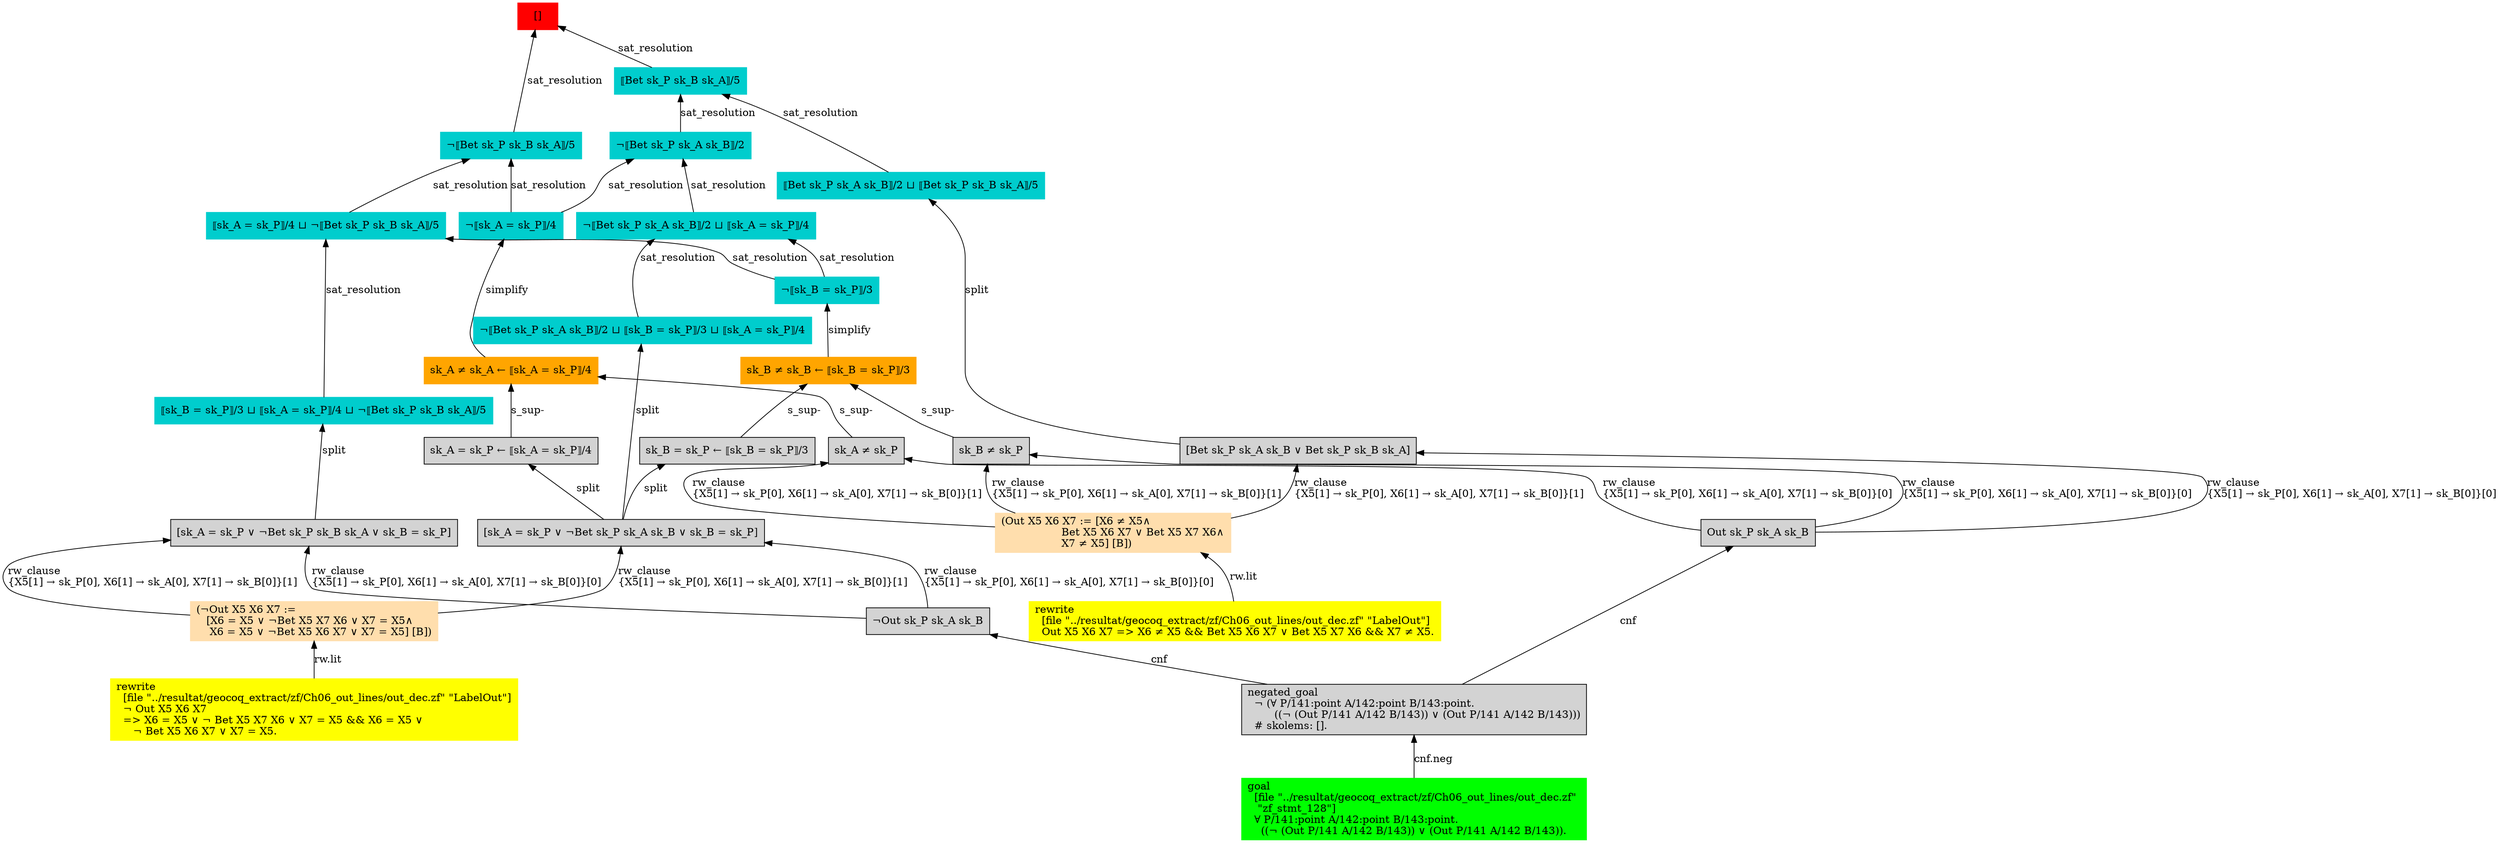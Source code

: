 digraph "unsat_graph" {
  vertex_0 [color=red, label="[]", shape=box, style=filled];
  vertex_0 -> vertex_1 [label="sat_resolution", dir="back"];
  vertex_1 [color=cyan3, shape=box, label="¬⟦Bet sk_P sk_B sk_A⟧/5\l", style=filled];
  vertex_1 -> vertex_2 [label="sat_resolution", dir="back"];
  vertex_2 [color=cyan3, shape=box, label="¬⟦sk_A = sk_P⟧/4\l", style=filled];
  vertex_2 -> vertex_3 [label="simplify", dir="back"];
  vertex_3 [color=orange, shape=box, label="sk_A ≠ sk_A ← ⟦sk_A = sk_P⟧/4\l", style=filled];
  vertex_3 -> vertex_4 [label="s_sup-\l", dir="back"];
  vertex_4 [shape=box, label="sk_A ≠ sk_P\l", style=filled];
  vertex_4 -> vertex_5 [label="rw_clause\l\{X5[1] → sk_P[0], X6[1] → sk_A[0], X7[1] → sk_B[0]\}[1]\l", dir="back"];
  vertex_5 [color=navajowhite, shape=box, label="(Out X5 X6 X7 := [X6 ≠ X5∧\l                  Bet X5 X6 X7 ∨ Bet X5 X7 X6∧\l                  X7 ≠ X5] [B])\l", style=filled];
  vertex_5 -> vertex_6 [label="rw.lit", dir="back"];
  vertex_6 [color=yellow, shape=box, label="rewrite\l  [file \"../resultat/geocoq_extract/zf/Ch06_out_lines/out_dec.zf\" \"LabelOut\"]\l  Out X5 X6 X7 =\> X6 ≠ X5 && Bet X5 X6 X7 ∨ Bet X5 X7 X6 && X7 ≠ X5.\l", style=filled];
  vertex_4 -> vertex_7 [label="rw_clause\l\{X5[1] → sk_P[0], X6[1] → sk_A[0], X7[1] → sk_B[0]\}[0]\l", dir="back"];
  vertex_7 [shape=box, label="Out sk_P sk_A sk_B\l", style=filled];
  vertex_7 -> vertex_8 [label="cnf", dir="back"];
  vertex_8 [shape=box, label="negated_goal\l  ¬ (∀ P/141:point A/142:point B/143:point.\l        ((¬ (Out P/141 A/142 B/143)) ∨ (Out P/141 A/142 B/143)))\l  # skolems: [].\l", style=filled];
  vertex_8 -> vertex_9 [label="cnf.neg", dir="back"];
  vertex_9 [color=green, shape=box, label="goal\l  [file \"../resultat/geocoq_extract/zf/Ch06_out_lines/out_dec.zf\" \l   \"zf_stmt_128\"]\l  ∀ P/141:point A/142:point B/143:point.\l    ((¬ (Out P/141 A/142 B/143)) ∨ (Out P/141 A/142 B/143)).\l", style=filled];
  vertex_3 -> vertex_10 [label="s_sup-\l", dir="back"];
  vertex_10 [shape=box, label="sk_A = sk_P ← ⟦sk_A = sk_P⟧/4\l", style=filled];
  vertex_10 -> vertex_11 [label="split", dir="back"];
  vertex_11 [shape=box, label="[sk_A = sk_P ∨ ¬Bet sk_P sk_A sk_B ∨ sk_B = sk_P]\l", style=filled];
  vertex_11 -> vertex_12 [label="rw_clause\l\{X5[1] → sk_P[0], X6[1] → sk_A[0], X7[1] → sk_B[0]\}[1]\l", dir="back"];
  vertex_12 [color=navajowhite, shape=box, label="(¬Out X5 X6 X7 :=\l   [X6 = X5 ∨ ¬Bet X5 X7 X6 ∨ X7 = X5∧\l    X6 = X5 ∨ ¬Bet X5 X6 X7 ∨ X7 = X5] [B])\l", style=filled];
  vertex_12 -> vertex_13 [label="rw.lit", dir="back"];
  vertex_13 [color=yellow, shape=box, label="rewrite\l  [file \"../resultat/geocoq_extract/zf/Ch06_out_lines/out_dec.zf\" \"LabelOut\"]\l  ¬ Out X5 X6 X7\l  =\> X6 = X5 ∨ ¬ Bet X5 X7 X6 ∨ X7 = X5 && X6 = X5 ∨ \l     ¬ Bet X5 X6 X7 ∨ X7 = X5.\l", style=filled];
  vertex_11 -> vertex_14 [label="rw_clause\l\{X5[1] → sk_P[0], X6[1] → sk_A[0], X7[1] → sk_B[0]\}[0]\l", dir="back"];
  vertex_14 [shape=box, label="¬Out sk_P sk_A sk_B\l", style=filled];
  vertex_14 -> vertex_8 [label="cnf", dir="back"];
  vertex_1 -> vertex_15 [label="sat_resolution", dir="back"];
  vertex_15 [color=cyan3, shape=box, label="⟦sk_A = sk_P⟧/4 ⊔ ¬⟦Bet sk_P sk_B sk_A⟧/5\l", style=filled];
  vertex_15 -> vertex_16 [label="sat_resolution", dir="back"];
  vertex_16 [color=cyan3, shape=box, label="¬⟦sk_B = sk_P⟧/3\l", style=filled];
  vertex_16 -> vertex_17 [label="simplify", dir="back"];
  vertex_17 [color=orange, shape=box, label="sk_B ≠ sk_B ← ⟦sk_B = sk_P⟧/3\l", style=filled];
  vertex_17 -> vertex_18 [label="s_sup-\l", dir="back"];
  vertex_18 [shape=box, label="sk_B ≠ sk_P\l", style=filled];
  vertex_18 -> vertex_5 [label="rw_clause\l\{X5[1] → sk_P[0], X6[1] → sk_A[0], X7[1] → sk_B[0]\}[1]\l", dir="back"];
  vertex_18 -> vertex_7 [label="rw_clause\l\{X5[1] → sk_P[0], X6[1] → sk_A[0], X7[1] → sk_B[0]\}[0]\l", dir="back"];
  vertex_17 -> vertex_19 [label="s_sup-\l", dir="back"];
  vertex_19 [shape=box, label="sk_B = sk_P ← ⟦sk_B = sk_P⟧/3\l", style=filled];
  vertex_19 -> vertex_11 [label="split", dir="back"];
  vertex_15 -> vertex_20 [label="sat_resolution", dir="back"];
  vertex_20 [color=cyan3, shape=box, label="⟦sk_B = sk_P⟧/3 ⊔ ⟦sk_A = sk_P⟧/4 ⊔ ¬⟦Bet sk_P sk_B sk_A⟧/5\l", style=filled];
  vertex_20 -> vertex_21 [label="split", dir="back"];
  vertex_21 [shape=box, label="[sk_A = sk_P ∨ ¬Bet sk_P sk_B sk_A ∨ sk_B = sk_P]\l", style=filled];
  vertex_21 -> vertex_12 [label="rw_clause\l\{X5[1] → sk_P[0], X6[1] → sk_A[0], X7[1] → sk_B[0]\}[1]\l", dir="back"];
  vertex_21 -> vertex_14 [label="rw_clause\l\{X5[1] → sk_P[0], X6[1] → sk_A[0], X7[1] → sk_B[0]\}[0]\l", dir="back"];
  vertex_0 -> vertex_22 [label="sat_resolution", dir="back"];
  vertex_22 [color=cyan3, shape=box, label="⟦Bet sk_P sk_B sk_A⟧/5\l", style=filled];
  vertex_22 -> vertex_23 [label="sat_resolution", dir="back"];
  vertex_23 [color=cyan3, shape=box, label="¬⟦Bet sk_P sk_A sk_B⟧/2\l", style=filled];
  vertex_23 -> vertex_2 [label="sat_resolution", dir="back"];
  vertex_23 -> vertex_24 [label="sat_resolution", dir="back"];
  vertex_24 [color=cyan3, shape=box, label="¬⟦Bet sk_P sk_A sk_B⟧/2 ⊔ ⟦sk_A = sk_P⟧/4\l", style=filled];
  vertex_24 -> vertex_16 [label="sat_resolution", dir="back"];
  vertex_24 -> vertex_25 [label="sat_resolution", dir="back"];
  vertex_25 [color=cyan3, shape=box, label="¬⟦Bet sk_P sk_A sk_B⟧/2 ⊔ ⟦sk_B = sk_P⟧/3 ⊔ ⟦sk_A = sk_P⟧/4\l", style=filled];
  vertex_25 -> vertex_11 [label="split", dir="back"];
  vertex_22 -> vertex_26 [label="sat_resolution", dir="back"];
  vertex_26 [color=cyan3, shape=box, label="⟦Bet sk_P sk_A sk_B⟧/2 ⊔ ⟦Bet sk_P sk_B sk_A⟧/5\l", style=filled];
  vertex_26 -> vertex_27 [label="split", dir="back"];
  vertex_27 [shape=box, label="[Bet sk_P sk_A sk_B ∨ Bet sk_P sk_B sk_A]\l", style=filled];
  vertex_27 -> vertex_5 [label="rw_clause\l\{X5[1] → sk_P[0], X6[1] → sk_A[0], X7[1] → sk_B[0]\}[1]\l", dir="back"];
  vertex_27 -> vertex_7 [label="rw_clause\l\{X5[1] → sk_P[0], X6[1] → sk_A[0], X7[1] → sk_B[0]\}[0]\l", dir="back"];
  }



